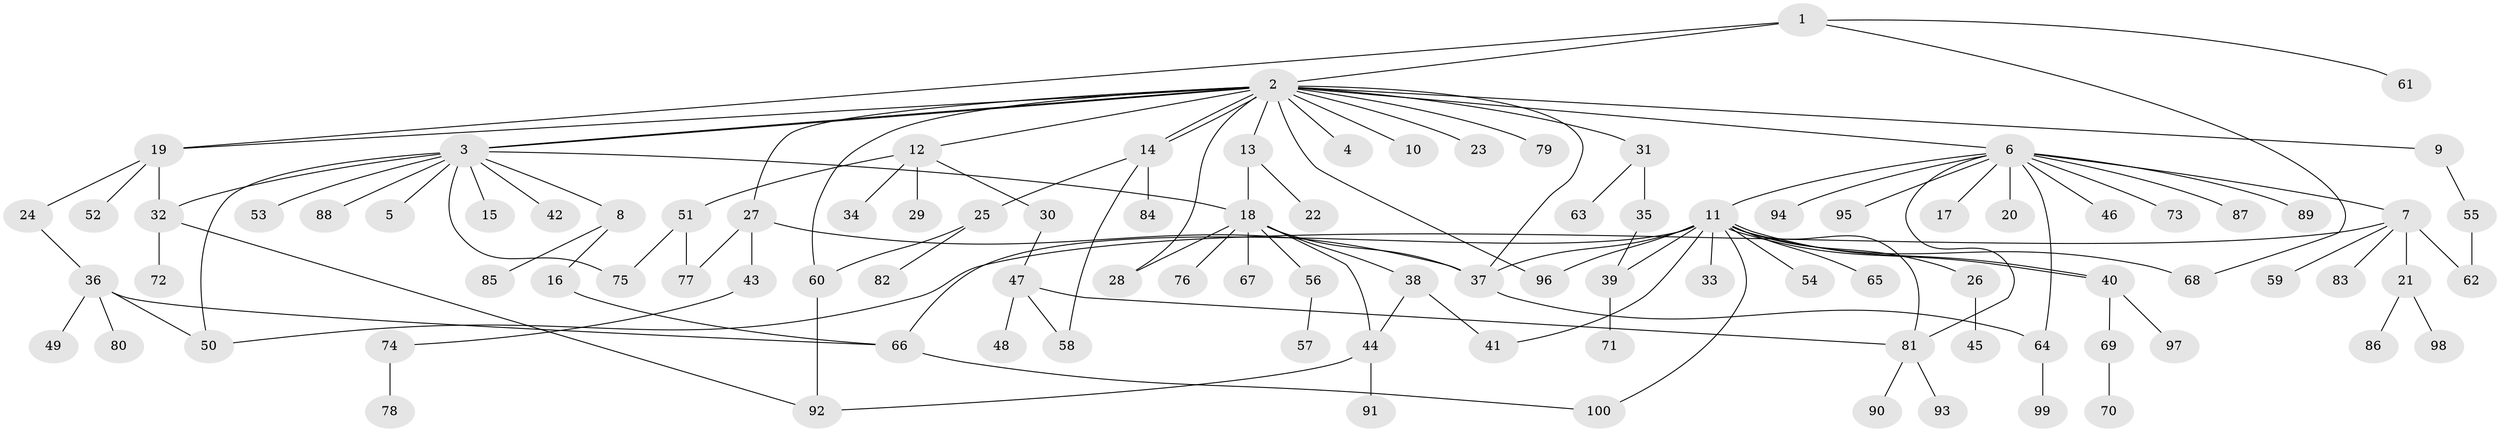 // Generated by graph-tools (version 1.1) at 2025/11/02/21/25 10:11:09]
// undirected, 100 vertices, 129 edges
graph export_dot {
graph [start="1"]
  node [color=gray90,style=filled];
  1;
  2;
  3;
  4;
  5;
  6;
  7;
  8;
  9;
  10;
  11;
  12;
  13;
  14;
  15;
  16;
  17;
  18;
  19;
  20;
  21;
  22;
  23;
  24;
  25;
  26;
  27;
  28;
  29;
  30;
  31;
  32;
  33;
  34;
  35;
  36;
  37;
  38;
  39;
  40;
  41;
  42;
  43;
  44;
  45;
  46;
  47;
  48;
  49;
  50;
  51;
  52;
  53;
  54;
  55;
  56;
  57;
  58;
  59;
  60;
  61;
  62;
  63;
  64;
  65;
  66;
  67;
  68;
  69;
  70;
  71;
  72;
  73;
  74;
  75;
  76;
  77;
  78;
  79;
  80;
  81;
  82;
  83;
  84;
  85;
  86;
  87;
  88;
  89;
  90;
  91;
  92;
  93;
  94;
  95;
  96;
  97;
  98;
  99;
  100;
  1 -- 2;
  1 -- 19;
  1 -- 61;
  1 -- 68;
  2 -- 3;
  2 -- 3;
  2 -- 4;
  2 -- 6;
  2 -- 9;
  2 -- 10;
  2 -- 12;
  2 -- 13;
  2 -- 14;
  2 -- 14;
  2 -- 19;
  2 -- 23;
  2 -- 27;
  2 -- 28;
  2 -- 31;
  2 -- 37;
  2 -- 60;
  2 -- 79;
  2 -- 96;
  3 -- 5;
  3 -- 8;
  3 -- 15;
  3 -- 18;
  3 -- 32;
  3 -- 42;
  3 -- 50;
  3 -- 53;
  3 -- 75;
  3 -- 88;
  6 -- 7;
  6 -- 11;
  6 -- 17;
  6 -- 20;
  6 -- 46;
  6 -- 64;
  6 -- 73;
  6 -- 81;
  6 -- 87;
  6 -- 89;
  6 -- 94;
  6 -- 95;
  7 -- 21;
  7 -- 50;
  7 -- 59;
  7 -- 62;
  7 -- 83;
  8 -- 16;
  8 -- 85;
  9 -- 55;
  11 -- 26;
  11 -- 33;
  11 -- 37;
  11 -- 39;
  11 -- 40;
  11 -- 40;
  11 -- 41;
  11 -- 54;
  11 -- 65;
  11 -- 66;
  11 -- 68;
  11 -- 81;
  11 -- 96;
  11 -- 100;
  12 -- 29;
  12 -- 30;
  12 -- 34;
  12 -- 51;
  13 -- 18;
  13 -- 22;
  14 -- 25;
  14 -- 58;
  14 -- 84;
  16 -- 66;
  18 -- 28;
  18 -- 37;
  18 -- 38;
  18 -- 44;
  18 -- 56;
  18 -- 67;
  18 -- 76;
  19 -- 24;
  19 -- 32;
  19 -- 52;
  21 -- 86;
  21 -- 98;
  24 -- 36;
  25 -- 60;
  25 -- 82;
  26 -- 45;
  27 -- 37;
  27 -- 43;
  27 -- 77;
  30 -- 47;
  31 -- 35;
  31 -- 63;
  32 -- 72;
  32 -- 92;
  35 -- 39;
  36 -- 49;
  36 -- 50;
  36 -- 66;
  36 -- 80;
  37 -- 64;
  38 -- 41;
  38 -- 44;
  39 -- 71;
  40 -- 69;
  40 -- 97;
  43 -- 74;
  44 -- 91;
  44 -- 92;
  47 -- 48;
  47 -- 58;
  47 -- 81;
  51 -- 75;
  51 -- 77;
  55 -- 62;
  56 -- 57;
  60 -- 92;
  64 -- 99;
  66 -- 100;
  69 -- 70;
  74 -- 78;
  81 -- 90;
  81 -- 93;
}
